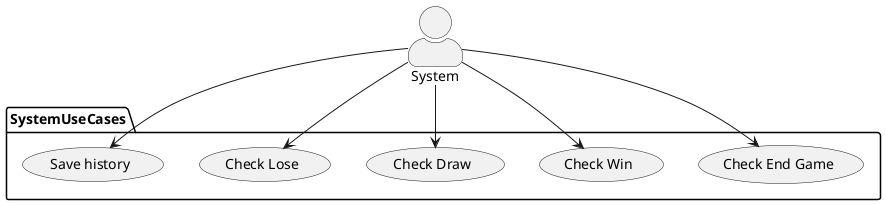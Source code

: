 @startuml

skinparam actorStyle awesome
actor System as system

package SystemUseCases {
    usecase "Check End Game" as checkEndGame
    usecase "Check Win" as checkWin
    usecase "Check Draw" as checkDraw
    usecase "Check Lose" as checkLose
    usecase "Save history" as saveHistory
}

:system: --> checkEndGame

:system: --> checkWin
:system: --> checkLose

:system: --> checkDraw

:system: --> saveHistory

@enduml

